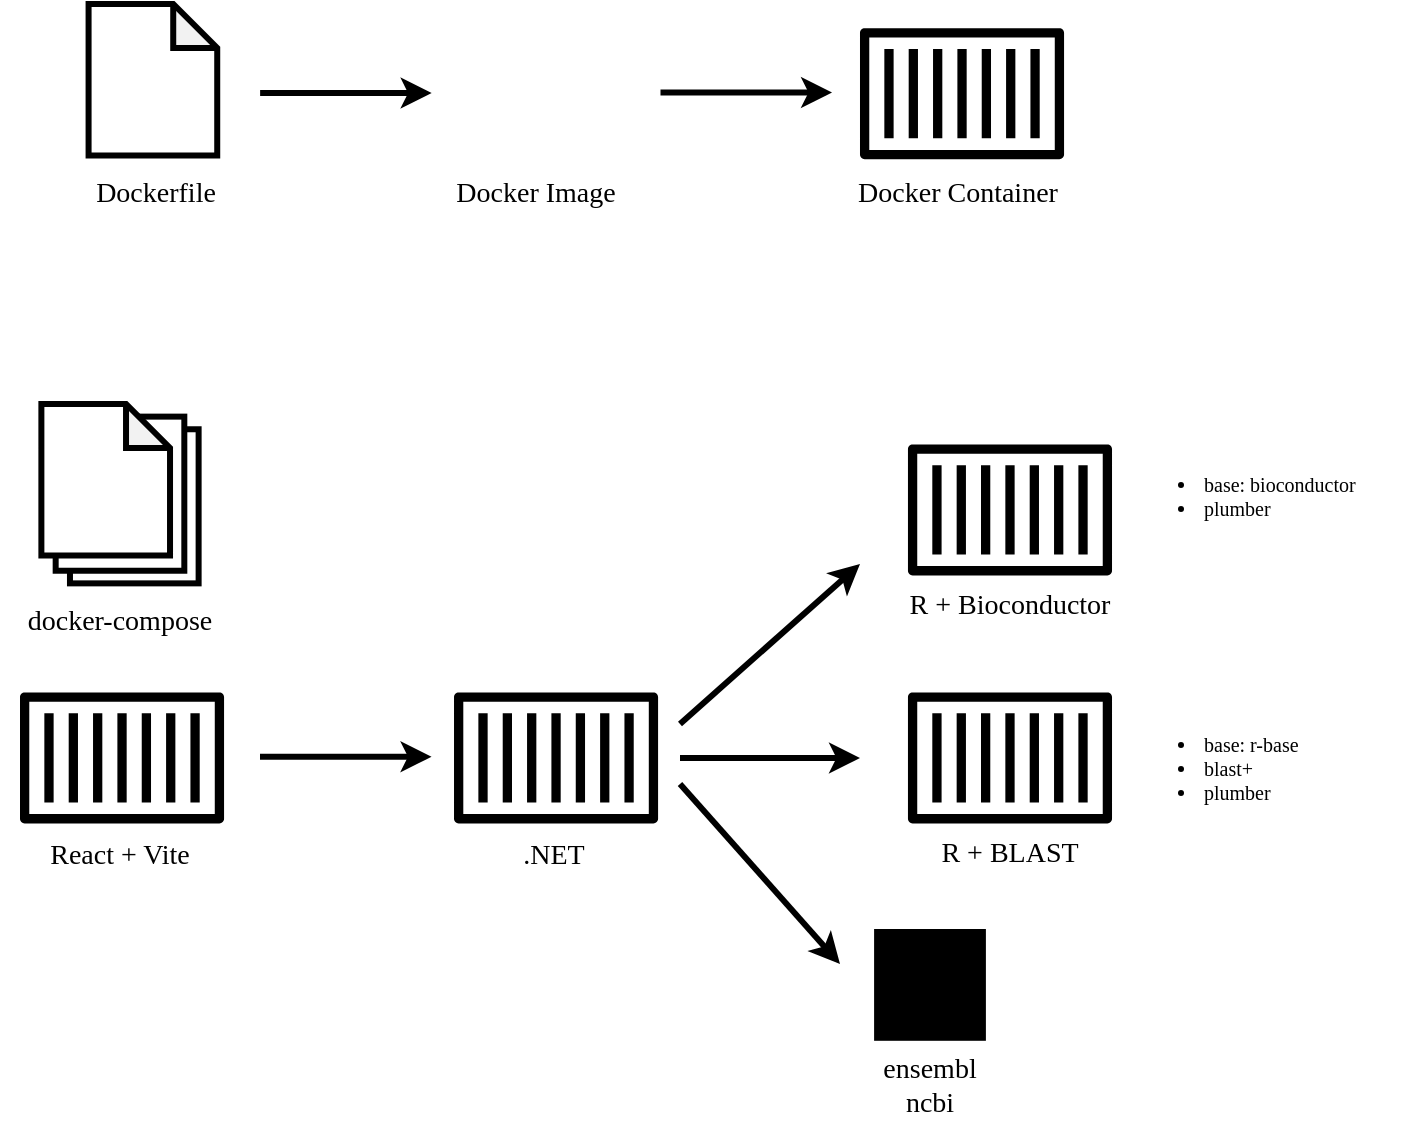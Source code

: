 <mxfile version="28.2.7">
  <diagram name="Página-1" id="KaTMpmVb-dwhm1GjQ-W6">
    <mxGraphModel dx="1066" dy="471" grid="1" gridSize="10" guides="1" tooltips="1" connect="1" arrows="1" fold="1" page="1" pageScale="1" pageWidth="827" pageHeight="1169" math="0" shadow="0">
      <root>
        <mxCell id="0" />
        <mxCell id="1" parent="0" />
        <mxCell id="Hp0p9K_v7pgmUyXQN2hC-1" value="" style="sketch=0;outlineConnect=0;dashed=0;verticalLabelPosition=bottom;verticalAlign=top;align=center;html=1;fontSize=12;fontStyle=0;aspect=fixed;pointerEvents=1;shape=mxgraph.aws4.container_1;fillColor=#000000;fontColor=#333333;strokeColor=#000000;" vertex="1" parent="1">
          <mxGeometry x="427.01" y="594" width="102.032" height="65.893" as="geometry" />
        </mxCell>
        <mxCell id="Hp0p9K_v7pgmUyXQN2hC-2" value="&lt;div style=&quot;&quot;&gt;&lt;span style=&quot;background-color: transparent; color: light-dark(rgb(0, 0, 0), rgb(255, 255, 255)); font-size: 14px;&quot;&gt;&lt;font face=&quot;Verdana&quot;&gt;.NET&lt;/font&gt;&lt;/span&gt;&lt;/div&gt;" style="text;whiteSpace=wrap;html=1;align=center;" vertex="1" parent="1">
          <mxGeometry x="427.01" y="659.89" width="100" height="24.11" as="geometry" />
        </mxCell>
        <mxCell id="Hp0p9K_v7pgmUyXQN2hC-3" value="" style="sketch=0;outlineConnect=0;dashed=0;verticalLabelPosition=bottom;verticalAlign=top;align=center;html=1;fontSize=12;fontStyle=0;aspect=fixed;pointerEvents=1;shape=mxgraph.aws4.container_1;fillColor=#000000;fontColor=#333333;strokeColor=#000000;" vertex="1" parent="1">
          <mxGeometry x="210" y="594" width="102.032" height="65.893" as="geometry" />
        </mxCell>
        <mxCell id="Hp0p9K_v7pgmUyXQN2hC-4" value="&lt;div style=&quot;&quot;&gt;&lt;span style=&quot;background-color: transparent; color: light-dark(rgb(0, 0, 0), rgb(255, 255, 255)); font-size: 14px;&quot;&gt;&lt;font face=&quot;Verdana&quot;&gt;React + Vite&lt;/font&gt;&lt;/span&gt;&lt;/div&gt;" style="text;whiteSpace=wrap;html=1;align=center;" vertex="1" parent="1">
          <mxGeometry x="210" y="659.89" width="100" height="40" as="geometry" />
        </mxCell>
        <mxCell id="Hp0p9K_v7pgmUyXQN2hC-5" value="" style="endArrow=classic;html=1;rounded=0;strokeWidth=3;" edge="1" parent="1">
          <mxGeometry width="50" height="50" relative="1" as="geometry">
            <mxPoint x="330" y="626.36" as="sourcePoint" />
            <mxPoint x="415.766" y="626.36" as="targetPoint" />
          </mxGeometry>
        </mxCell>
        <mxCell id="Hp0p9K_v7pgmUyXQN2hC-6" value="" style="sketch=0;outlineConnect=0;dashed=0;verticalLabelPosition=bottom;verticalAlign=top;align=center;html=1;fontSize=12;fontStyle=0;aspect=fixed;pointerEvents=1;shape=mxgraph.aws4.container_1;fillColor=#000000;fontColor=#333333;strokeColor=#000000;" vertex="1" parent="1">
          <mxGeometry x="653.98" y="470" width="102.032" height="65.893" as="geometry" />
        </mxCell>
        <mxCell id="Hp0p9K_v7pgmUyXQN2hC-7" value="&lt;div style=&quot;&quot;&gt;&lt;font face=&quot;Verdana&quot;&gt;&lt;span style=&quot;font-size: 14px;&quot;&gt;R&amp;nbsp;&lt;/span&gt;&lt;/font&gt;&lt;span style=&quot;font-size: 14px; font-family: Verdana; background-color: transparent; color: light-dark(rgb(0, 0, 0), rgb(255, 255, 255));&quot;&gt;+&amp;nbsp;&lt;/span&gt;&lt;span style=&quot;font-size: 14px; font-family: Verdana; background-color: transparent; color: light-dark(rgb(0, 0, 0), rgb(255, 255, 255));&quot;&gt;Bioconductor&lt;/span&gt;&lt;/div&gt;" style="text;whiteSpace=wrap;html=1;align=center;" vertex="1" parent="1">
          <mxGeometry x="640" y="535.89" width="130" height="40" as="geometry" />
        </mxCell>
        <mxCell id="Hp0p9K_v7pgmUyXQN2hC-8" value="" style="endArrow=classic;html=1;rounded=0;strokeWidth=3;" edge="1" parent="1">
          <mxGeometry width="50" height="50" relative="1" as="geometry">
            <mxPoint x="540" y="610" as="sourcePoint" />
            <mxPoint x="630" y="530" as="targetPoint" />
          </mxGeometry>
        </mxCell>
        <mxCell id="Hp0p9K_v7pgmUyXQN2hC-9" value="" style="sketch=0;outlineConnect=0;dashed=0;verticalLabelPosition=bottom;verticalAlign=top;align=center;html=1;fontSize=12;fontStyle=0;aspect=fixed;pointerEvents=1;shape=mxgraph.aws4.container_1;fillColor=#000000;fontColor=#333333;strokeColor=#000000;" vertex="1" parent="1">
          <mxGeometry x="653.98" y="594" width="102.032" height="65.893" as="geometry" />
        </mxCell>
        <mxCell id="Hp0p9K_v7pgmUyXQN2hC-10" value="&lt;div style=&quot;&quot;&gt;&lt;font face=&quot;Verdana&quot;&gt;&lt;span style=&quot;font-size: 14px;&quot;&gt;R&amp;nbsp;&lt;/span&gt;&lt;/font&gt;&lt;span style=&quot;font-size: 14px; font-family: Verdana; background-color: transparent; color: light-dark(rgb(0, 0, 0), rgb(255, 255, 255));&quot;&gt;+&amp;nbsp;&lt;/span&gt;&lt;span style=&quot;font-size: 14px; font-family: Verdana; background-color: transparent; color: light-dark(rgb(0, 0, 0), rgb(255, 255, 255));&quot;&gt;BLAST&lt;/span&gt;&lt;/div&gt;" style="text;whiteSpace=wrap;html=1;align=center;" vertex="1" parent="1">
          <mxGeometry x="640" y="659.89" width="130" height="40" as="geometry" />
        </mxCell>
        <mxCell id="Hp0p9K_v7pgmUyXQN2hC-11" value="" style="endArrow=classic;html=1;rounded=0;strokeWidth=3;" edge="1" parent="1">
          <mxGeometry width="50" height="50" relative="1" as="geometry">
            <mxPoint x="540" y="627" as="sourcePoint" />
            <mxPoint x="630" y="627" as="targetPoint" />
          </mxGeometry>
        </mxCell>
        <mxCell id="Hp0p9K_v7pgmUyXQN2hC-12" value="&lt;ul&gt;&lt;li&gt;&lt;span style=&quot;background-color: transparent; color: light-dark(rgb(0, 0, 0), rgb(255, 255, 255));&quot;&gt;&lt;font face=&quot;Verdana&quot;&gt;base: bioconductor&lt;/font&gt;&lt;/span&gt;&lt;/li&gt;&lt;li&gt;&lt;span style=&quot;background-color: transparent; color: light-dark(rgb(0, 0, 0), rgb(255, 255, 255));&quot;&gt;&lt;font face=&quot;Verdana&quot;&gt;plumber&lt;/font&gt;&lt;/span&gt;&lt;/li&gt;&lt;/ul&gt;" style="text;whiteSpace=wrap;html=1;align=left;fontSize=10;" vertex="1" parent="1">
          <mxGeometry x="760" y="467.95" width="150" height="62.05" as="geometry" />
        </mxCell>
        <mxCell id="Hp0p9K_v7pgmUyXQN2hC-13" value="&lt;ul&gt;&lt;li&gt;&lt;span style=&quot;background-color: transparent; color: light-dark(rgb(0, 0, 0), rgb(255, 255, 255));&quot;&gt;&lt;font face=&quot;Verdana&quot;&gt;base: r-base&lt;/font&gt;&lt;/span&gt;&lt;/li&gt;&lt;li&gt;&lt;span style=&quot;background-color: transparent; color: light-dark(rgb(0, 0, 0), rgb(255, 255, 255));&quot;&gt;&lt;font face=&quot;Verdana&quot;&gt;blast+&lt;/font&gt;&lt;/span&gt;&lt;/li&gt;&lt;li&gt;&lt;span style=&quot;background-color: transparent; color: light-dark(rgb(0, 0, 0), rgb(255, 255, 255));&quot;&gt;&lt;font face=&quot;Verdana&quot;&gt;plumber&lt;/font&gt;&lt;/span&gt;&lt;/li&gt;&lt;/ul&gt;" style="text;whiteSpace=wrap;html=1;align=left;fontSize=10;" vertex="1" parent="1">
          <mxGeometry x="760" y="597.84" width="150" height="62.05" as="geometry" />
        </mxCell>
        <mxCell id="Hp0p9K_v7pgmUyXQN2hC-14" value="" style="points=[];aspect=fixed;html=1;align=center;shadow=0;dashed=0;fillColor=#000000;strokeColor=#000000;shape=mxgraph.alibaba_cloud.webplus_web_app_service;fontColor=#000000;" vertex="1" parent="1">
          <mxGeometry x="637.55" y="713" width="54.9" height="54.9" as="geometry" />
        </mxCell>
        <mxCell id="Hp0p9K_v7pgmUyXQN2hC-15" value="" style="endArrow=classic;html=1;rounded=0;strokeWidth=3;" edge="1" parent="1">
          <mxGeometry width="50" height="50" relative="1" as="geometry">
            <mxPoint x="540" y="640" as="sourcePoint" />
            <mxPoint x="620" y="730" as="targetPoint" />
          </mxGeometry>
        </mxCell>
        <mxCell id="Hp0p9K_v7pgmUyXQN2hC-16" value="&lt;div style=&quot;&quot;&gt;&lt;font face=&quot;Verdana&quot;&gt;&lt;span style=&quot;font-size: 14px;&quot;&gt;ensembl&lt;/span&gt;&lt;/font&gt;&lt;/div&gt;&lt;div style=&quot;&quot;&gt;&lt;font face=&quot;Verdana&quot;&gt;&lt;span style=&quot;font-size: 14px;&quot;&gt;ncbi&lt;/span&gt;&lt;/font&gt;&lt;/div&gt;" style="text;whiteSpace=wrap;html=1;align=center;" vertex="1" parent="1">
          <mxGeometry x="600" y="767.9" width="130" height="40" as="geometry" />
        </mxCell>
        <mxCell id="Hp0p9K_v7pgmUyXQN2hC-17" value="" style="group" vertex="1" connectable="0" parent="1">
          <mxGeometry x="230" y="250" width="514.02" height="104.84" as="geometry" />
        </mxCell>
        <mxCell id="Hp0p9K_v7pgmUyXQN2hC-18" value="" style="shape=image;html=1;verticalAlign=middle;verticalLabelPosition=bottom;labelBackgroundColor=#ffffff;imageAspect=0;aspect=fixed;image=https://icons.diagrams.net/icon-cache1/Ionicons_Fill_Vol_2-2187/logo-docker-1464.svg;fillColor=#3333FF;rounded=0;shadow=0;glass=0;strokeColor=light-dark(#000000,#A8A8FF);strokeWidth=3;align=center;fontFamily=Helvetica;fontSize=12;fontColor=default;" vertex="1" parent="Hp0p9K_v7pgmUyXQN2hC-17">
          <mxGeometry x="198.945" y="3.789" width="82.105" height="82.105" as="geometry" />
        </mxCell>
        <mxCell id="Hp0p9K_v7pgmUyXQN2hC-19" value="" style="group" vertex="1" connectable="0" parent="Hp0p9K_v7pgmUyXQN2hC-17">
          <mxGeometry width="78.619" height="89.684" as="geometry" />
        </mxCell>
        <mxCell id="Hp0p9K_v7pgmUyXQN2hC-20" value="" style="shape=note;whiteSpace=wrap;html=1;backgroundOutline=1;darkOpacity=0.05;rounded=0;shadow=0;glass=0;strokeColor=light-dark(#000000,#A8A8FF);strokeWidth=3;align=center;verticalAlign=middle;fontFamily=Helvetica;fontSize=12;fontColor=default;fillColor=default;size=22;" vertex="1" parent="Hp0p9K_v7pgmUyXQN2hC-19">
          <mxGeometry x="14.29" width="64.325" height="75.789" as="geometry" />
        </mxCell>
        <mxCell id="Hp0p9K_v7pgmUyXQN2hC-21" value="" style="shape=image;html=1;verticalAlign=middle;verticalLabelPosition=bottom;labelBackgroundColor=#ffffff;imageAspect=0;aspect=fixed;image=https://icons.diagrams.net/icon-cache1/Ionicons_Fill_Vol_2-2187/logo-docker-1464.svg;fillColor=#3333FF;rounded=0;shadow=0;glass=0;strokeColor=light-dark(#000000,#A8A8FF);strokeWidth=3;align=center;fontFamily=Helvetica;fontSize=12;fontColor=default;" vertex="1" parent="Hp0p9K_v7pgmUyXQN2hC-19">
          <mxGeometry x="24.296" y="25.263" width="39.158" height="39.158" as="geometry" />
        </mxCell>
        <mxCell id="Hp0p9K_v7pgmUyXQN2hC-22" value="" style="sketch=0;outlineConnect=0;dashed=0;verticalLabelPosition=bottom;verticalAlign=top;align=center;html=1;fontSize=12;fontStyle=0;aspect=fixed;pointerEvents=1;shape=mxgraph.aws4.container_1;fillColor=#000000;fontColor=#333333;strokeColor=#000000;" vertex="1" parent="Hp0p9K_v7pgmUyXQN2hC-17">
          <mxGeometry x="399.997" y="11.899" width="102.032" height="65.893" as="geometry" />
        </mxCell>
        <mxCell id="Hp0p9K_v7pgmUyXQN2hC-23" value="" style="endArrow=classic;html=1;rounded=0;strokeWidth=3;" edge="1" parent="Hp0p9K_v7pgmUyXQN2hC-17">
          <mxGeometry width="50" height="50" relative="1" as="geometry">
            <mxPoint x="100.061" y="44.526" as="sourcePoint" />
            <mxPoint x="185.827" y="44.526" as="targetPoint" />
          </mxGeometry>
        </mxCell>
        <mxCell id="Hp0p9K_v7pgmUyXQN2hC-24" value="" style="endArrow=classic;html=1;rounded=0;strokeWidth=3;" edge="1" parent="Hp0p9K_v7pgmUyXQN2hC-17">
          <mxGeometry width="50" height="50" relative="1" as="geometry">
            <mxPoint x="300.246" y="44.256" as="sourcePoint" />
            <mxPoint x="386.013" y="44.256" as="targetPoint" />
          </mxGeometry>
        </mxCell>
        <mxCell id="Hp0p9K_v7pgmUyXQN2hC-25" value="Dockerfile" style="text;html=1;align=center;verticalAlign=middle;whiteSpace=wrap;rounded=0;fontFamily=Verdana;fontSize=14;" vertex="1" parent="Hp0p9K_v7pgmUyXQN2hC-17">
          <mxGeometry x="8.01" y="85.89" width="80" height="18.95" as="geometry" />
        </mxCell>
        <mxCell id="Hp0p9K_v7pgmUyXQN2hC-26" value="Docker Image" style="text;html=1;align=center;verticalAlign=middle;whiteSpace=wrap;rounded=0;fontFamily=Verdana;fontSize=14;" vertex="1" parent="Hp0p9K_v7pgmUyXQN2hC-17">
          <mxGeometry x="178.01" y="85.89" width="120" height="18.95" as="geometry" />
        </mxCell>
        <mxCell id="Hp0p9K_v7pgmUyXQN2hC-27" value="Docker Container" style="text;html=1;align=center;verticalAlign=middle;whiteSpace=wrap;rounded=0;fontFamily=Verdana;fontSize=14;" vertex="1" parent="Hp0p9K_v7pgmUyXQN2hC-17">
          <mxGeometry x="384.02" y="85.89" width="130" height="18.95" as="geometry" />
        </mxCell>
        <mxCell id="Hp0p9K_v7pgmUyXQN2hC-28" value="" style="group" vertex="1" connectable="0" parent="1">
          <mxGeometry x="200" y="450" width="120" height="118.95" as="geometry" />
        </mxCell>
        <mxCell id="Hp0p9K_v7pgmUyXQN2hC-29" value="" style="group" vertex="1" connectable="0" parent="Hp0p9K_v7pgmUyXQN2hC-28">
          <mxGeometry x="20.69" width="78.619" height="89.684" as="geometry" />
        </mxCell>
        <mxCell id="Hp0p9K_v7pgmUyXQN2hC-30" value="" style="rounded=0;whiteSpace=wrap;html=1;strokeColor=light-dark(#000000,#A8A8FF);fillColor=default;strokeWidth=3;perimeterSpacing=0;shadow=0;glass=0;" vertex="1" parent="Hp0p9K_v7pgmUyXQN2hC-29">
          <mxGeometry x="14.294" y="12.632" width="64.325" height="77.053" as="geometry" />
        </mxCell>
        <mxCell id="Hp0p9K_v7pgmUyXQN2hC-31" value="" style="rounded=0;whiteSpace=wrap;html=1;strokeColor=light-dark(#000000,#A8A8FF);fillColor=default;strokeWidth=3;perimeterSpacing=0;shadow=0;glass=0;" vertex="1" parent="Hp0p9K_v7pgmUyXQN2hC-29">
          <mxGeometry x="7.147" y="6.316" width="64.325" height="77.053" as="geometry" />
        </mxCell>
        <mxCell id="Hp0p9K_v7pgmUyXQN2hC-32" value="" style="shape=note;whiteSpace=wrap;html=1;backgroundOutline=1;darkOpacity=0.05;rounded=0;shadow=0;glass=0;strokeColor=light-dark(#000000,#A8A8FF);strokeWidth=3;align=center;verticalAlign=middle;fontFamily=Helvetica;fontSize=12;fontColor=default;fillColor=default;size=22;" vertex="1" parent="Hp0p9K_v7pgmUyXQN2hC-29">
          <mxGeometry width="64.325" height="75.789" as="geometry" />
        </mxCell>
        <mxCell id="Hp0p9K_v7pgmUyXQN2hC-33" value="" style="shape=image;html=1;verticalAlign=middle;verticalLabelPosition=bottom;labelBackgroundColor=#ffffff;imageAspect=0;aspect=fixed;image=https://icons.diagrams.net/icon-cache1/Ionicons_Fill_Vol_2-2187/logo-docker-1464.svg;fillColor=#3333FF;rounded=0;shadow=0;glass=0;strokeColor=light-dark(#000000,#A8A8FF);strokeWidth=3;align=center;fontFamily=Helvetica;fontSize=12;fontColor=default;" vertex="1" parent="Hp0p9K_v7pgmUyXQN2hC-29">
          <mxGeometry x="7.15" y="12.63" width="24.42" height="24.42" as="geometry" />
        </mxCell>
        <mxCell id="Hp0p9K_v7pgmUyXQN2hC-34" value="" style="shape=image;html=1;verticalAlign=middle;verticalLabelPosition=bottom;labelBackgroundColor=#ffffff;imageAspect=0;aspect=fixed;image=https://icons.diagrams.net/icon-cache1/Ionicons_Fill_Vol_2-2187/logo-docker-1464.svg;fillColor=#3333FF;rounded=0;shadow=0;glass=0;strokeColor=light-dark(#000000,#A8A8FF);strokeWidth=3;align=center;fontFamily=Helvetica;fontSize=12;fontColor=default;" vertex="1" parent="Hp0p9K_v7pgmUyXQN2hC-29">
          <mxGeometry x="7.15" y="38.95" width="24.42" height="24.42" as="geometry" />
        </mxCell>
        <mxCell id="Hp0p9K_v7pgmUyXQN2hC-35" value="" style="shape=image;html=1;verticalAlign=middle;verticalLabelPosition=bottom;labelBackgroundColor=#ffffff;imageAspect=0;aspect=fixed;image=https://icons.diagrams.net/icon-cache1/Ionicons_Fill_Vol_2-2187/logo-docker-1464.svg;fillColor=#3333FF;rounded=0;shadow=0;glass=0;strokeColor=light-dark(#000000,#A8A8FF);strokeWidth=3;align=center;fontFamily=Helvetica;fontSize=12;fontColor=default;" vertex="1" parent="Hp0p9K_v7pgmUyXQN2hC-29">
          <mxGeometry x="34.25" y="32.63" width="24.42" height="24.42" as="geometry" />
        </mxCell>
        <mxCell id="Hp0p9K_v7pgmUyXQN2hC-36" value="docker-compose" style="text;html=1;align=center;verticalAlign=middle;whiteSpace=wrap;rounded=0;fontFamily=Verdana;fontSize=14;" vertex="1" parent="Hp0p9K_v7pgmUyXQN2hC-28">
          <mxGeometry y="100" width="120" height="18.95" as="geometry" />
        </mxCell>
      </root>
    </mxGraphModel>
  </diagram>
</mxfile>
